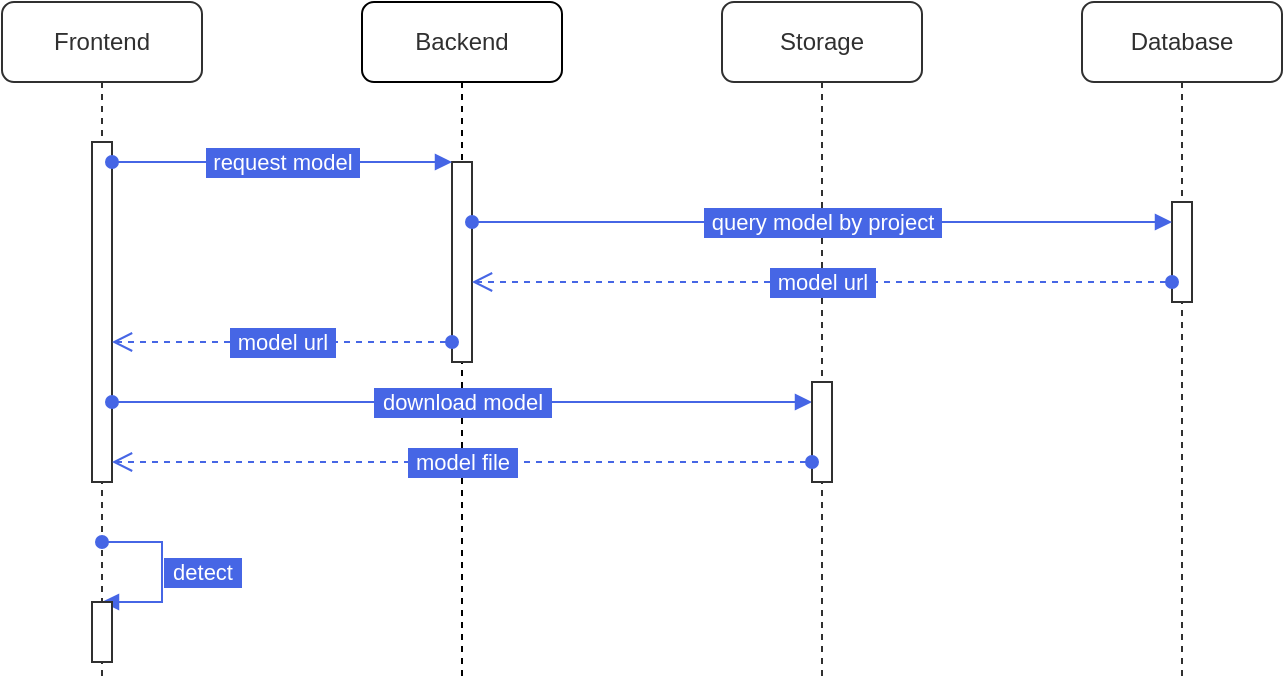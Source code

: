 <mxfile version="20.8.24" type="device"><diagram name="Page-1" id="2YBvvXClWsGukQMizWep"><mxGraphModel dx="1434" dy="700" grid="1" gridSize="10" guides="1" tooltips="1" connect="1" arrows="1" fold="1" page="1" pageScale="1" pageWidth="850" pageHeight="1100" math="0" shadow="0"><root><mxCell id="0"/><mxCell id="1" parent="0"/><mxCell id="aM9ryv3xv72pqoxQDRHE-1" value="&lt;font color=&quot;#303030&quot;&gt;Frontend&lt;/font&gt;" style="shape=umlLifeline;perimeter=lifelinePerimeter;whiteSpace=wrap;html=1;container=0;dropTarget=0;collapsible=0;recursiveResize=0;outlineConnect=0;portConstraint=eastwest;newEdgeStyle={&quot;edgeStyle&quot;:&quot;elbowEdgeStyle&quot;,&quot;elbow&quot;:&quot;vertical&quot;,&quot;curved&quot;:0,&quot;rounded&quot;:0};strokeColor=#303030;rounded=1;" parent="1" vertex="1"><mxGeometry x="40" y="40" width="100" height="340" as="geometry"/></mxCell><mxCell id="aM9ryv3xv72pqoxQDRHE-5" value="&lt;font color=&quot;#303030&quot;&gt;Backend&lt;/font&gt;" style="shape=umlLifeline;perimeter=lifelinePerimeter;whiteSpace=wrap;html=1;container=0;dropTarget=0;collapsible=0;recursiveResize=0;outlineConnect=0;portConstraint=eastwest;newEdgeStyle={&quot;edgeStyle&quot;:&quot;elbowEdgeStyle&quot;,&quot;elbow&quot;:&quot;vertical&quot;,&quot;curved&quot;:0,&quot;rounded&quot;:0};strokeColor=default;labelBorderColor=none;labelBackgroundColor=none;perimeterSpacing=0;rounded=1;" parent="1" vertex="1"><mxGeometry x="220" y="40" width="100" height="340" as="geometry"/></mxCell><mxCell id="h3aVC4V7f9LBsZWfRhSA-11" value="callback" style="html=1;verticalAlign=bottom;endArrow=block;edgeStyle=elbowEdgeStyle;elbow=vertical;curved=0;rounded=0;" parent="1" edge="1"><mxGeometry relative="1" as="geometry"><mxPoint x="445.0" y="160" as="sourcePoint"/><Array as="points"><mxPoint x="370" y="160"/></Array></mxGeometry></mxCell><mxCell id="h3aVC4V7f9LBsZWfRhSA-12" value="return" style="html=1;verticalAlign=bottom;endArrow=open;dashed=1;endSize=8;edgeStyle=elbowEdgeStyle;elbow=vertical;curved=0;rounded=0;" parent="1" edge="1"><mxGeometry relative="1" as="geometry"><mxPoint x="445.0" y="230" as="targetPoint"/><Array as="points"><mxPoint x="360" y="230"/></Array></mxGeometry></mxCell><mxCell id="h3aVC4V7f9LBsZWfRhSA-23" value="&lt;font color=&quot;#303030&quot;&gt;Storage&lt;/font&gt;" style="shape=umlLifeline;perimeter=lifelinePerimeter;whiteSpace=wrap;html=1;container=0;dropTarget=0;collapsible=0;recursiveResize=0;outlineConnect=0;portConstraint=eastwest;newEdgeStyle={&quot;edgeStyle&quot;:&quot;elbowEdgeStyle&quot;,&quot;elbow&quot;:&quot;vertical&quot;,&quot;curved&quot;:0,&quot;rounded&quot;:0};strokeColor=#303030;rounded=1;" parent="1" vertex="1"><mxGeometry x="400" y="40" width="100" height="340" as="geometry"/></mxCell><mxCell id="h3aVC4V7f9LBsZWfRhSA-27" value="&lt;font color=&quot;#303030&quot;&gt;Database&lt;/font&gt;" style="shape=umlLifeline;perimeter=lifelinePerimeter;whiteSpace=wrap;html=1;container=0;dropTarget=0;collapsible=0;recursiveResize=0;outlineConnect=0;portConstraint=eastwest;newEdgeStyle={&quot;edgeStyle&quot;:&quot;elbowEdgeStyle&quot;,&quot;elbow&quot;:&quot;vertical&quot;,&quot;curved&quot;:0,&quot;rounded&quot;:0};strokeColor=#303030;rounded=1;" parent="1" vertex="1"><mxGeometry x="580" y="40" width="100" height="340" as="geometry"/></mxCell><mxCell id="h3aVC4V7f9LBsZWfRhSA-28" value="" style="html=1;points=[];perimeter=orthogonalPerimeter;outlineConnect=0;targetShapes=umlLifeline;portConstraint=eastwest;newEdgeStyle={&quot;edgeStyle&quot;:&quot;elbowEdgeStyle&quot;,&quot;elbow&quot;:&quot;vertical&quot;,&quot;curved&quot;:0,&quot;rounded&quot;:0};strokeColor=#303030;" parent="1" vertex="1"><mxGeometry x="625" y="140" width="10" height="50" as="geometry"/></mxCell><mxCell id="h3aVC4V7f9LBsZWfRhSA-59" value="" style="html=1;points=[];perimeter=orthogonalPerimeter;outlineConnect=0;targetShapes=umlLifeline;portConstraint=eastwest;newEdgeStyle={&quot;edgeStyle&quot;:&quot;elbowEdgeStyle&quot;,&quot;elbow&quot;:&quot;vertical&quot;,&quot;curved&quot;:0,&quot;rounded&quot;:0};strokeColor=#303030;" parent="1" vertex="1"><mxGeometry x="265" y="120" width="10" height="100" as="geometry"/></mxCell><mxCell id="h3aVC4V7f9LBsZWfRhSA-60" value="&amp;nbsp;query model by project&amp;nbsp;" style="verticalAlign=bottom;endArrow=block;edgeStyle=elbowEdgeStyle;elbow=vertical;rounded=0;strokeColor=#4666E5;labelBackgroundColor=#4666E5;fontColor=#FFFFFF;spacingTop=0;spacingLeft=0;spacingBottom=0;spacingRight=0;labelBorderColor=#4666E5;html=1;fontFamily=Helvetica;shadow=0;startArrow=oval;startFill=1;" parent="1" source="h3aVC4V7f9LBsZWfRhSA-59" target="h3aVC4V7f9LBsZWfRhSA-28" edge="1"><mxGeometry y="-10" relative="1" as="geometry"><mxPoint x="280" y="140" as="sourcePoint"/><Array as="points"><mxPoint x="560" y="150"/><mxPoint x="365" y="140"/></Array><mxPoint x="450" y="140" as="targetPoint"/><mxPoint as="offset"/></mxGeometry></mxCell><mxCell id="h3aVC4V7f9LBsZWfRhSA-61" value="&lt;font style=&quot;&quot;&gt;&amp;nbsp;model url&amp;nbsp;&lt;/font&gt;" style="html=1;verticalAlign=bottom;endArrow=open;dashed=1;endSize=8;edgeStyle=elbowEdgeStyle;elbow=vertical;curved=0;rounded=0;labelBorderColor=#4666E5;fontColor=#FFFFFF;labelBackgroundColor=#4666E5;strokeColor=#4666E5;startArrow=oval;startFill=1;" parent="1" source="h3aVC4V7f9LBsZWfRhSA-28" target="h3aVC4V7f9LBsZWfRhSA-59" edge="1"><mxGeometry y="10" relative="1" as="geometry"><mxPoint x="480" y="160" as="targetPoint"/><Array as="points"><mxPoint x="560" y="180"/><mxPoint x="575" y="160"/></Array><mxPoint x="610" y="160" as="sourcePoint"/><mxPoint as="offset"/></mxGeometry></mxCell><mxCell id="aM9ryv3xv72pqoxQDRHE-2" value="" style="html=1;points=[];perimeter=orthogonalPerimeter;outlineConnect=0;targetShapes=umlLifeline;portConstraint=eastwest;newEdgeStyle={&quot;edgeStyle&quot;:&quot;elbowEdgeStyle&quot;,&quot;elbow&quot;:&quot;vertical&quot;,&quot;curved&quot;:0,&quot;rounded&quot;:0};strokeColor=#303030;" parent="1" vertex="1"><mxGeometry x="85" y="110" width="10" height="170" as="geometry"/></mxCell><mxCell id="h3aVC4V7f9LBsZWfRhSA-64" value="&lt;font style=&quot;&quot;&gt;&amp;nbsp;model url&amp;nbsp;&lt;/font&gt;" style="html=1;verticalAlign=bottom;endArrow=open;dashed=1;endSize=8;edgeStyle=elbowEdgeStyle;elbow=vertical;curved=0;rounded=0;labelBorderColor=#4666E5;fontColor=#FFFFFF;labelBackgroundColor=#4666E5;strokeColor=#4666E5;startArrow=oval;startFill=1;" parent="1" source="h3aVC4V7f9LBsZWfRhSA-59" target="aM9ryv3xv72pqoxQDRHE-2" edge="1"><mxGeometry y="10" relative="1" as="geometry"><mxPoint x="250" y="209.96" as="targetPoint"/><Array as="points"><mxPoint x="260" y="210"/></Array><mxPoint x="420" y="210" as="sourcePoint"/><mxPoint as="offset"/></mxGeometry></mxCell><mxCell id="h3aVC4V7f9LBsZWfRhSA-65" value="&amp;nbsp;download model&amp;nbsp;" style="verticalAlign=bottom;endArrow=block;edgeStyle=elbowEdgeStyle;elbow=vertical;curved=0;rounded=0;strokeColor=#4666E5;labelBackgroundColor=#4666E5;fontColor=#FFFFFF;spacingTop=0;spacingLeft=0;spacingBottom=0;spacingRight=0;labelBorderColor=#4666E5;html=1;fontFamily=Helvetica;shadow=0;startArrow=oval;startFill=1;" parent="1" source="aM9ryv3xv72pqoxQDRHE-2" target="h3aVC4V7f9LBsZWfRhSA-66" edge="1"><mxGeometry y="-10" relative="1" as="geometry"><mxPoint x="105" y="240" as="sourcePoint"/><Array as="points"><mxPoint x="190" y="240"/></Array><mxPoint x="275" y="240" as="targetPoint"/><mxPoint as="offset"/></mxGeometry></mxCell><mxCell id="h3aVC4V7f9LBsZWfRhSA-66" value="" style="html=1;points=[];perimeter=orthogonalPerimeter;outlineConnect=0;targetShapes=umlLifeline;portConstraint=eastwest;newEdgeStyle={&quot;edgeStyle&quot;:&quot;elbowEdgeStyle&quot;,&quot;elbow&quot;:&quot;vertical&quot;,&quot;curved&quot;:0,&quot;rounded&quot;:0};strokeColor=#303030;" parent="1" vertex="1"><mxGeometry x="445" y="230" width="10" height="50" as="geometry"/></mxCell><mxCell id="h3aVC4V7f9LBsZWfRhSA-67" value="&amp;nbsp;model file&amp;nbsp;" style="html=1;verticalAlign=bottom;endArrow=open;dashed=1;endSize=8;edgeStyle=elbowEdgeStyle;elbow=vertical;curved=0;rounded=0;labelBorderColor=#4666E5;fontColor=#FFFFFF;labelBackgroundColor=#4666E5;strokeColor=#4666E5;startArrow=oval;startFill=1;" parent="1" source="h3aVC4V7f9LBsZWfRhSA-66" target="aM9ryv3xv72pqoxQDRHE-2" edge="1"><mxGeometry y="10" relative="1" as="geometry"><mxPoint x="195" y="270" as="targetPoint"/><Array as="points"><mxPoint x="360" y="270"/></Array><mxPoint x="365" y="270" as="sourcePoint"/><mxPoint as="offset"/></mxGeometry></mxCell><mxCell id="aM9ryv3xv72pqoxQDRHE-7" value="&amp;nbsp;request model&amp;nbsp;" style="verticalAlign=bottom;endArrow=block;edgeStyle=elbowEdgeStyle;elbow=vertical;curved=0;rounded=0;strokeColor=#4666E5;labelBackgroundColor=#4666E5;fontColor=#FFFFFF;spacingTop=0;spacingLeft=0;spacingBottom=0;spacingRight=0;labelBorderColor=#4666E5;html=1;fontFamily=Helvetica;shadow=0;startArrow=oval;startFill=1;" parent="1" source="aM9ryv3xv72pqoxQDRHE-2" edge="1"><mxGeometry y="-10" relative="1" as="geometry"><mxPoint x="195" y="130" as="sourcePoint"/><Array as="points"><mxPoint x="180" y="120"/></Array><mxPoint x="265" y="120" as="targetPoint"/><mxPoint as="offset"/></mxGeometry></mxCell><mxCell id="h3aVC4V7f9LBsZWfRhSA-75" value="" style="endArrow=none;html=1;rounded=1;shadow=0;labelBackgroundColor=#4666E5;labelBorderColor=#4666E5;strokeColor=#4666E5;fontFamily=Helvetica;fontSize=11;fontColor=#FFFFFF;" parent="1" edge="1"><mxGeometry width="50" height="50" relative="1" as="geometry"><mxPoint x="120" y="310" as="sourcePoint"/><mxPoint x="120" y="340" as="targetPoint"/></mxGeometry></mxCell><mxCell id="h3aVC4V7f9LBsZWfRhSA-69" value="&amp;nbsp;detect&amp;nbsp;" style="verticalAlign=bottom;endArrow=block;edgeStyle=elbowEdgeStyle;elbow=vertical;curved=0;rounded=0;strokeColor=#4666E5;labelBackgroundColor=#4666E5;fontColor=#FFFFFF;spacingTop=0;spacingLeft=0;spacingBottom=0;spacingRight=0;labelBorderColor=#4666E5;html=1;fontFamily=Helvetica;shadow=0;startArrow=none;startFill=0;" parent="1" target="aM9ryv3xv72pqoxQDRHE-1" edge="1"><mxGeometry x="-1" y="-21" relative="1" as="geometry"><mxPoint x="120" y="340" as="sourcePoint"/><Array as="points"><mxPoint x="110" y="340"/><mxPoint x="110" y="370"/><mxPoint x="310" y="370"/><mxPoint x="160" y="310"/><mxPoint x="190" y="240"/></Array><mxPoint x="140" y="300" as="targetPoint"/><mxPoint x="20" y="16" as="offset"/></mxGeometry></mxCell><mxCell id="h3aVC4V7f9LBsZWfRhSA-73" value="" style="endArrow=none;html=1;rounded=0;shadow=0;labelBackgroundColor=#4666E5;labelBorderColor=#4666E5;strokeColor=#4666E5;fontFamily=Helvetica;fontSize=11;fontColor=#FFFFFF;startArrow=oval;startFill=1;" parent="1" edge="1"><mxGeometry width="50" height="50" relative="1" as="geometry"><mxPoint x="90" y="310" as="sourcePoint"/><mxPoint x="120" y="340" as="targetPoint"/><Array as="points"><mxPoint x="120" y="310"/></Array></mxGeometry></mxCell><mxCell id="h3aVC4V7f9LBsZWfRhSA-76" value="" style="endArrow=none;html=1;rounded=0;shadow=0;labelBackgroundColor=#4666E5;labelBorderColor=#4666E5;strokeColor=#4666E5;fontFamily=Helvetica;fontSize=11;fontColor=#FFFFFF;startArrow=none;startFill=0;" parent="1" edge="1"><mxGeometry width="50" height="50" relative="1" as="geometry"><mxPoint x="120" y="310" as="sourcePoint"/><mxPoint x="100" y="340" as="targetPoint"/><Array as="points"><mxPoint x="120" y="340"/></Array></mxGeometry></mxCell><mxCell id="h3aVC4V7f9LBsZWfRhSA-78" value="" style="html=1;points=[];perimeter=orthogonalPerimeter;outlineConnect=0;targetShapes=umlLifeline;portConstraint=eastwest;newEdgeStyle={&quot;edgeStyle&quot;:&quot;elbowEdgeStyle&quot;,&quot;elbow&quot;:&quot;vertical&quot;,&quot;curved&quot;:0,&quot;rounded&quot;:0};strokeColor=#303030;" parent="1" vertex="1"><mxGeometry x="85" y="340" width="10" height="30" as="geometry"/></mxCell></root></mxGraphModel></diagram></mxfile>